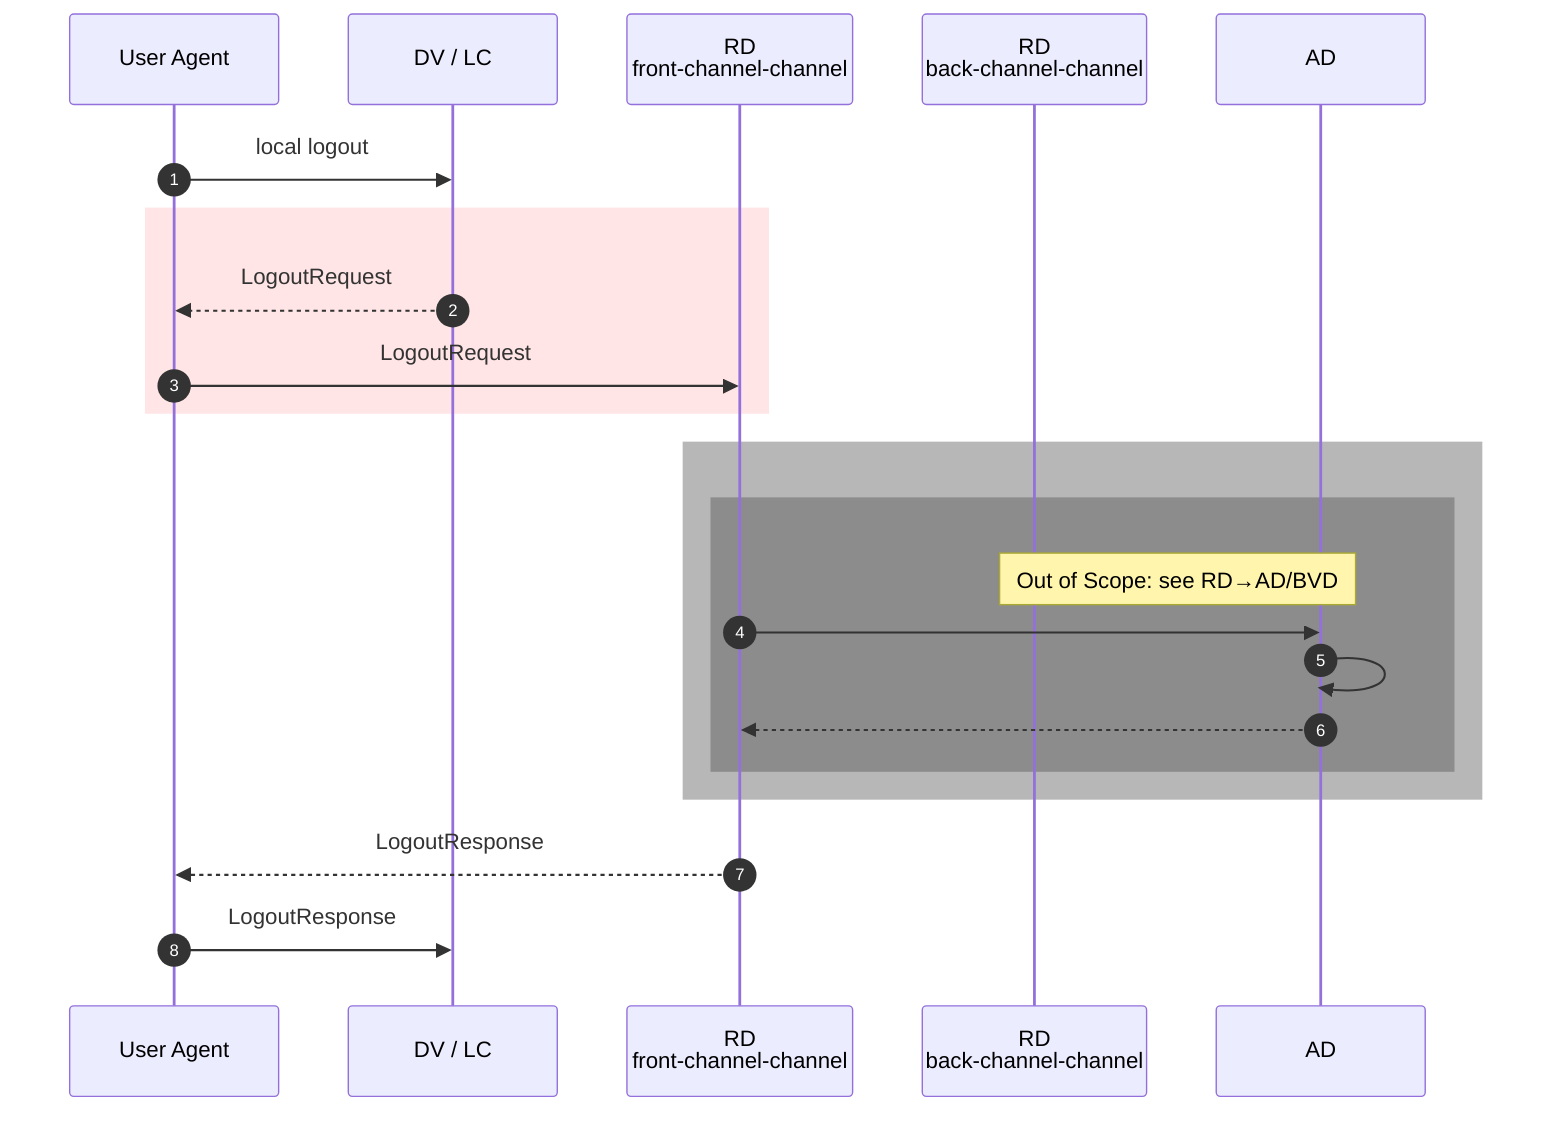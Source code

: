 %%{init: {
    "themeVariables": {"fontSize": "24px"},
    "sequence": {"boxMargin": 20}
}}%%
sequenceDiagram
autonumber
participant A as User Agent
participant B as DV / LC
participant C as RD <br /> front-channel-channel
participant D as RD <br /> back-channel-channel
participant E as AD
A->>B: local logout
rect rgba(255,0,0,.1)
    B-->>A: LogoutRequest
    A->>C: LogoutRequest
end
rect rgba(75, 75, 75,.4)
rect rgba(75, 75, 75,.4)
    Note over D,E:  Out of Scope: see RD#8594;AD/BVD
    C->>E:
    E->>E:
    E-->>C:
end
end
C-->>A: LogoutResponse
A->>B: LogoutResponse